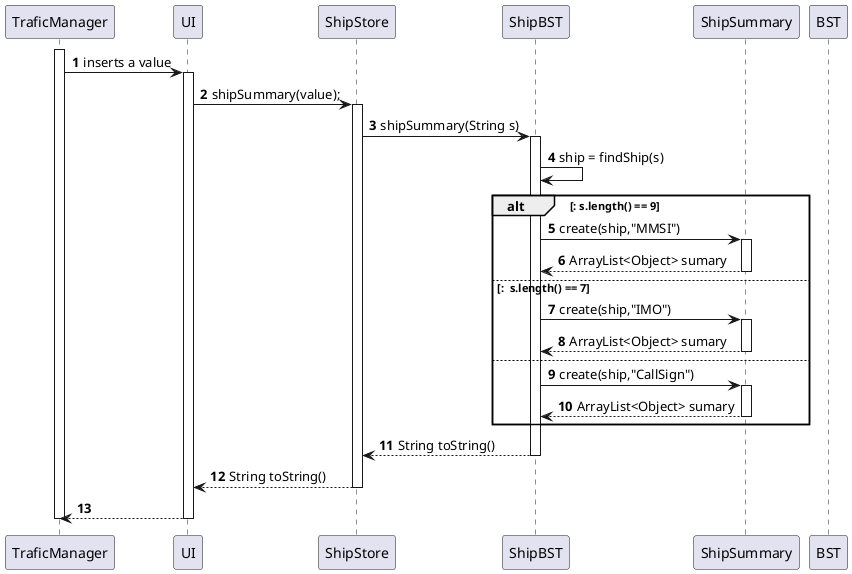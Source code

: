 @startuml
'https://plantuml.com/sequence-diagram

autonumber

participant "TraficManager" as tm
participant "UI" as ui
participant "ShipStore" as store
participant "ShipBST" as sbst
participant "ShipSummary" as ss
participant "BST" as bst

activate tm
    tm->ui : inserts a value
    activate ui
        ui-> store : shipSummary(value);
        activate store
            store -> sbst : shipSummary(String s)
            activate sbst
                sbst->sbst : ship = findShip(s)
                alt : s.length() == 9
                sbst->ss : create(ship,"MMSI")
                activate ss
                ss-->sbst : ArrayList<Object> sumary
                deactivate ss
                else :  s.length() == 7
                sbst->ss : create(ship,"IMO")
                activate ss
                ss-->sbst : ArrayList<Object> sumary
                deactivate ss
                else
                sbst->ss : create(ship,"CallSign")
                activate ss
                ss-->sbst : ArrayList<Object> sumary
                deactivate ss
                end
                deactivate ss
                sbst-->store : String toString()
            deactivate sbst
            store-->ui :   String toString()
        deactivate store
        ui-->tm
    deactivate ui
deactivate tm

@enduml